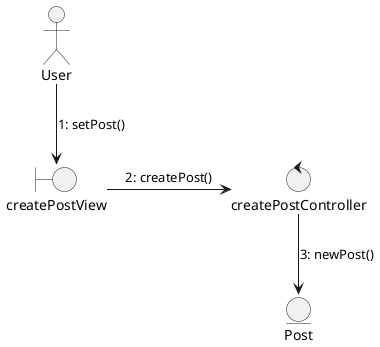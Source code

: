 @startuml crear evento
actor User
boundary "createPostView" as view
User-->view :1: setPost()
control "createPostController" as controller
view-r->controller :2: createPost()
entity "Post" as entity
controller-->entity :3: newPost()

@enduml
